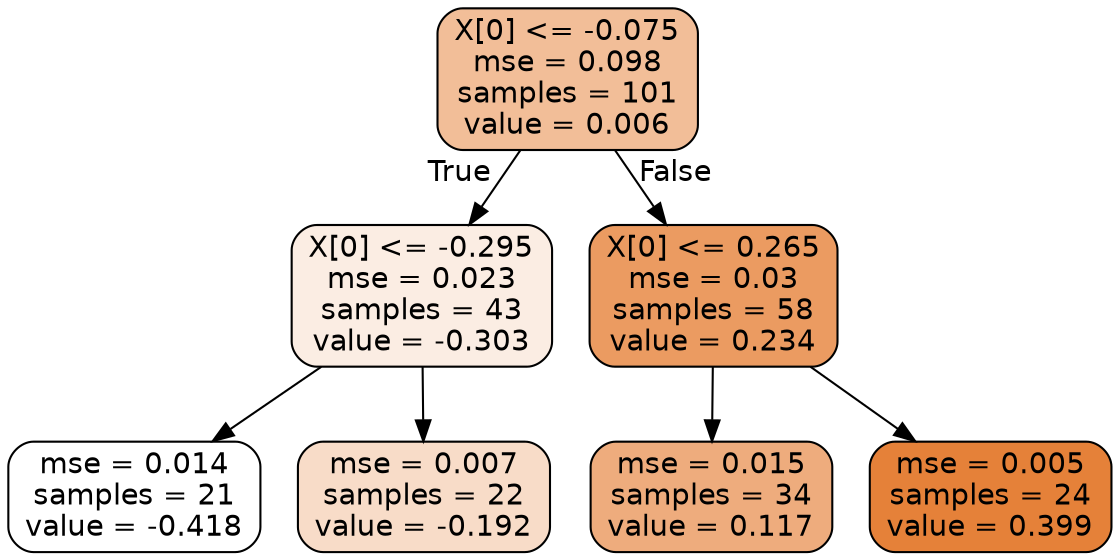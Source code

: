 digraph Tree {
node [shape=box, style="filled, rounded", color="black", fontname=helvetica] ;
edge [fontname=helvetica] ;
0 [label="X[0] <= -0.075\nmse = 0.098\nsamples = 101\nvalue = 0.006", fillcolor="#e5813984"] ;
1 [label="X[0] <= -0.295\nmse = 0.023\nsamples = 43\nvalue = -0.303", fillcolor="#e5813924"] ;
0 -> 1 [labeldistance=2.5, labelangle=45, headlabel="True"] ;
2 [label="mse = 0.014\nsamples = 21\nvalue = -0.418", fillcolor="#e5813900"] ;
1 -> 2 ;
3 [label="mse = 0.007\nsamples = 22\nvalue = -0.192", fillcolor="#e5813946"] ;
1 -> 3 ;
4 [label="X[0] <= 0.265\nmse = 0.03\nsamples = 58\nvalue = 0.234", fillcolor="#e58139cb"] ;
0 -> 4 [labeldistance=2.5, labelangle=-45, headlabel="False"] ;
5 [label="mse = 0.015\nsamples = 34\nvalue = 0.117", fillcolor="#e58139a7"] ;
4 -> 5 ;
6 [label="mse = 0.005\nsamples = 24\nvalue = 0.399", fillcolor="#e58139ff"] ;
4 -> 6 ;
}
